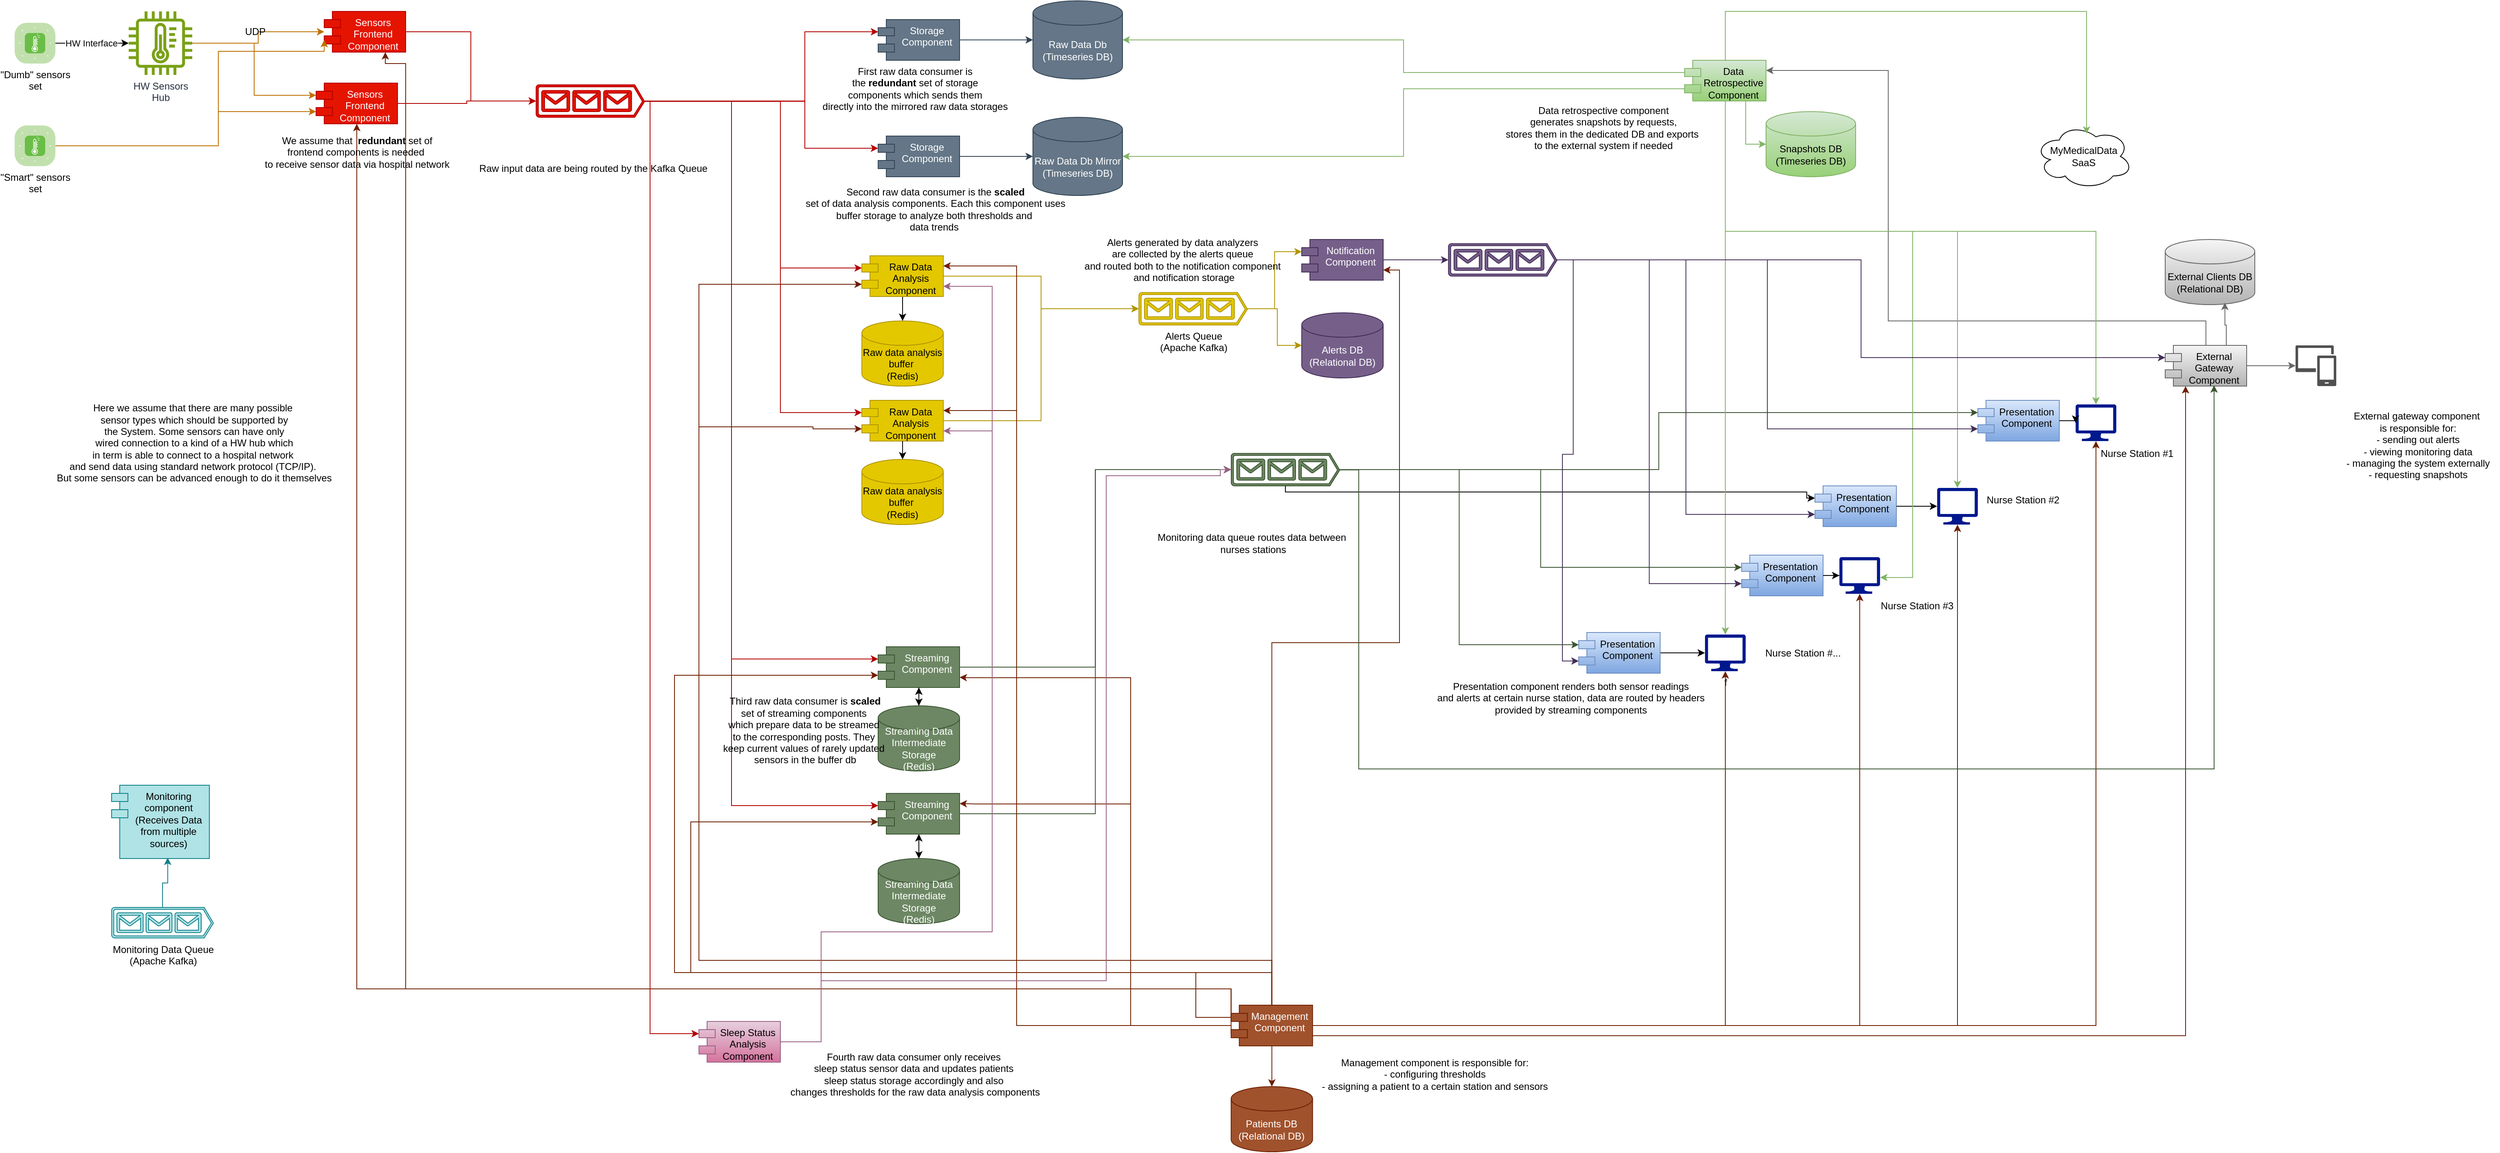 <mxfile version="23.1.5" type="device">
  <diagram name="Page-1" id="c7558073-3199-34d8-9f00-42111426c3f3">
    <mxGraphModel dx="1975" dy="1053" grid="1" gridSize="10" guides="1" tooltips="1" connect="1" arrows="1" fold="1" page="1" pageScale="10" pageWidth="826" pageHeight="1169" background="none" math="0" shadow="0">
      <root>
        <mxCell id="0" />
        <mxCell id="1" parent="0" />
        <mxCell id="7V35YEV18jOH1XWmMzxQ-115" style="edgeStyle=orthogonalEdgeStyle;rounded=0;orthogonalLoop=1;jettySize=auto;html=1;fillColor=#f0a30a;strokeColor=#BD7000;" parent="1" source="7V35YEV18jOH1XWmMzxQ-107" target="7V35YEV18jOH1XWmMzxQ-113" edge="1">
          <mxGeometry relative="1" as="geometry" />
        </mxCell>
        <mxCell id="7V35YEV18jOH1XWmMzxQ-107" value="HW Sensors &lt;br&gt;Hub" style="sketch=0;outlineConnect=0;fontColor=#232F3E;gradientColor=none;fillColor=#7AA116;strokeColor=none;dashed=0;verticalLabelPosition=bottom;verticalAlign=top;align=center;html=1;fontSize=12;fontStyle=0;aspect=fixed;pointerEvents=1;shape=mxgraph.aws4.iot_thing_temperature_sensor;" parent="1" vertex="1">
          <mxGeometry x="180" y="30" width="78" height="78" as="geometry" />
        </mxCell>
        <mxCell id="7V35YEV18jOH1XWmMzxQ-110" style="edgeStyle=orthogonalEdgeStyle;rounded=0;orthogonalLoop=1;jettySize=auto;html=1;" parent="1" source="7V35YEV18jOH1XWmMzxQ-108" target="7V35YEV18jOH1XWmMzxQ-107" edge="1">
          <mxGeometry relative="1" as="geometry" />
        </mxCell>
        <mxCell id="7V35YEV18jOH1XWmMzxQ-111" value="HW Interface" style="edgeLabel;html=1;align=center;verticalAlign=middle;resizable=0;points=[];" parent="7V35YEV18jOH1XWmMzxQ-110" vertex="1" connectable="0">
          <mxGeometry x="-0.033" relative="1" as="geometry">
            <mxPoint as="offset" />
          </mxGeometry>
        </mxCell>
        <mxCell id="7V35YEV18jOH1XWmMzxQ-108" value="&quot;Dumb&quot; sensors&lt;br&gt;set" style="verticalLabelPosition=bottom;sketch=0;html=1;fillColor=#6ABD46;strokeColor=#ffffff;verticalAlign=top;align=center;points=[[0.085,0.085,0],[0.915,0.085,0],[0.915,0.915,0],[0.085,0.915,0],[0.25,0,0],[0.5,0,0],[0.75,0,0],[1,0.25,0],[1,0.5,0],[1,0.75,0],[0.75,1,0],[0.5,1,0],[0.25,1,0],[0,0.75,0],[0,0.5,0],[0,0.25,0]];pointerEvents=1;shape=mxgraph.cisco_safe.compositeIcon;bgIcon=mxgraph.cisco_safe.architecture.generic_appliance;resIcon=mxgraph.cisco_safe.architecture.sensor;" parent="1" vertex="1">
          <mxGeometry x="40" y="44" width="50" height="50" as="geometry" />
        </mxCell>
        <mxCell id="7V35YEV18jOH1XWmMzxQ-109" value="&quot;Smart&quot; sensors &lt;br&gt;set" style="verticalLabelPosition=bottom;sketch=0;html=1;fillColor=#6ABD46;strokeColor=#ffffff;verticalAlign=top;align=center;points=[[0.085,0.085,0],[0.915,0.085,0],[0.915,0.915,0],[0.085,0.915,0],[0.25,0,0],[0.5,0,0],[0.75,0,0],[1,0.25,0],[1,0.5,0],[1,0.75,0],[0.75,1,0],[0.5,1,0],[0.25,1,0],[0,0.75,0],[0,0.5,0],[0,0.25,0]];pointerEvents=1;shape=mxgraph.cisco_safe.compositeIcon;bgIcon=mxgraph.cisco_safe.architecture.generic_appliance;resIcon=mxgraph.cisco_safe.architecture.sensor;" parent="1" vertex="1">
          <mxGeometry x="40" y="170" width="50" height="50" as="geometry" />
        </mxCell>
        <mxCell id="7V35YEV18jOH1XWmMzxQ-113" value="Sensors&lt;br&gt;Frontend&lt;br&gt;Component&lt;br&gt;" style="shape=module;align=left;spacingLeft=20;align=center;verticalAlign=top;whiteSpace=wrap;html=1;fillColor=#e51400;fontColor=#ffffff;strokeColor=#B20000;" parent="1" vertex="1">
          <mxGeometry x="420" y="30" width="100" height="50" as="geometry" />
        </mxCell>
        <mxCell id="7V35YEV18jOH1XWmMzxQ-116" value="Storage&lt;br&gt;Component" style="shape=module;align=left;spacingLeft=20;align=center;verticalAlign=top;whiteSpace=wrap;html=1;fillColor=#647687;fontColor=#ffffff;strokeColor=#314354;" parent="1" vertex="1">
          <mxGeometry x="1100" y="40" width="100" height="50" as="geometry" />
        </mxCell>
        <mxCell id="7V35YEV18jOH1XWmMzxQ-136" style="edgeStyle=orthogonalEdgeStyle;rounded=0;orthogonalLoop=1;jettySize=auto;html=1;entryX=0;entryY=0;entryDx=0;entryDy=15;entryPerimeter=0;fillColor=#e51400;strokeColor=#B20000;" parent="1" source="7V35YEV18jOH1XWmMzxQ-129" target="7V35YEV18jOH1XWmMzxQ-116" edge="1">
          <mxGeometry relative="1" as="geometry">
            <mxPoint x="890" y="60" as="targetPoint" />
            <Array as="points">
              <mxPoint x="1010" y="140" />
              <mxPoint x="1010" y="55" />
            </Array>
          </mxGeometry>
        </mxCell>
        <mxCell id="7V35YEV18jOH1XWmMzxQ-129" value="Raw Data Queue &lt;br&gt;(Apache Kafka)" style="sketch=0;aspect=fixed;pointerEvents=1;shadow=0;dashed=0;html=1;strokeColor=#B20000;labelPosition=center;verticalLabelPosition=bottom;verticalAlign=top;align=center;fillColor=#e51400;shape=mxgraph.azure.queue_generic;fontColor=#ffffff;" parent="1" vertex="1">
          <mxGeometry x="680" y="120" width="133.33" height="40" as="geometry" />
        </mxCell>
        <mxCell id="7V35YEV18jOH1XWmMzxQ-134" style="edgeStyle=orthogonalEdgeStyle;rounded=0;orthogonalLoop=1;jettySize=auto;html=1;fillColor=#647687;strokeColor=#314354;" parent="1" source="7V35YEV18jOH1XWmMzxQ-130" target="7V35YEV18jOH1XWmMzxQ-132" edge="1">
          <mxGeometry relative="1" as="geometry" />
        </mxCell>
        <mxCell id="7V35YEV18jOH1XWmMzxQ-130" value="Storage&lt;br&gt;Component" style="shape=module;align=left;spacingLeft=20;align=center;verticalAlign=top;whiteSpace=wrap;html=1;fillColor=#647687;fontColor=#ffffff;strokeColor=#314354;" parent="1" vertex="1">
          <mxGeometry x="1100" y="183" width="100" height="50" as="geometry" />
        </mxCell>
        <mxCell id="7V35YEV18jOH1XWmMzxQ-131" value="Raw Data Db&lt;br&gt;(Timeseries DB)" style="shape=cylinder3;whiteSpace=wrap;html=1;boundedLbl=1;backgroundOutline=1;size=15;fillColor=#647687;fontColor=#ffffff;strokeColor=#314354;" parent="1" vertex="1">
          <mxGeometry x="1290" y="17" width="110" height="96" as="geometry" />
        </mxCell>
        <mxCell id="7V35YEV18jOH1XWmMzxQ-132" value="Raw Data Db Mirror&lt;br&gt;(Timeseries DB)" style="shape=cylinder3;whiteSpace=wrap;html=1;boundedLbl=1;backgroundOutline=1;size=15;fillColor=#647687;fontColor=#ffffff;strokeColor=#314354;" parent="1" vertex="1">
          <mxGeometry x="1290" y="160" width="110" height="96" as="geometry" />
        </mxCell>
        <mxCell id="7V35YEV18jOH1XWmMzxQ-133" style="edgeStyle=orthogonalEdgeStyle;rounded=0;orthogonalLoop=1;jettySize=auto;html=1;entryX=0;entryY=0.5;entryDx=0;entryDy=0;entryPerimeter=0;fillColor=#647687;strokeColor=#314354;" parent="1" source="7V35YEV18jOH1XWmMzxQ-116" target="7V35YEV18jOH1XWmMzxQ-131" edge="1">
          <mxGeometry relative="1" as="geometry" />
        </mxCell>
        <mxCell id="7V35YEV18jOH1XWmMzxQ-137" style="edgeStyle=orthogonalEdgeStyle;rounded=0;orthogonalLoop=1;jettySize=auto;html=1;exitX=1;exitY=0.51;exitDx=0;exitDy=0;exitPerimeter=0;entryX=0;entryY=0;entryDx=0;entryDy=15;entryPerimeter=0;fillColor=#e51400;strokeColor=#B20000;" parent="1" source="7V35YEV18jOH1XWmMzxQ-129" target="7V35YEV18jOH1XWmMzxQ-130" edge="1">
          <mxGeometry relative="1" as="geometry">
            <Array as="points">
              <mxPoint x="1010" y="140" />
              <mxPoint x="1010" y="198" />
            </Array>
          </mxGeometry>
        </mxCell>
        <mxCell id="7V35YEV18jOH1XWmMzxQ-294" style="edgeStyle=orthogonalEdgeStyle;rounded=0;orthogonalLoop=1;jettySize=auto;html=1;" parent="1" source="7V35YEV18jOH1XWmMzxQ-138" target="7V35YEV18jOH1XWmMzxQ-288" edge="1">
          <mxGeometry relative="1" as="geometry" />
        </mxCell>
        <mxCell id="7V35YEV18jOH1XWmMzxQ-138" value="Raw Data&lt;br&gt;Analysis&lt;br&gt;Component" style="shape=module;align=left;spacingLeft=20;align=center;verticalAlign=top;whiteSpace=wrap;html=1;fillColor=#e3c800;fontColor=#000000;strokeColor=#B09500;" parent="1" vertex="1">
          <mxGeometry x="1080" y="330" width="100" height="50" as="geometry" />
        </mxCell>
        <mxCell id="7V35YEV18jOH1XWmMzxQ-139" style="edgeStyle=orthogonalEdgeStyle;rounded=0;orthogonalLoop=1;jettySize=auto;html=1;exitX=1;exitY=0.51;exitDx=0;exitDy=0;exitPerimeter=0;entryX=0;entryY=0;entryDx=0;entryDy=15;entryPerimeter=0;fillColor=#e51400;strokeColor=#B20000;" parent="1" source="7V35YEV18jOH1XWmMzxQ-129" target="7V35YEV18jOH1XWmMzxQ-138" edge="1">
          <mxGeometry relative="1" as="geometry">
            <Array as="points">
              <mxPoint x="980" y="140" />
              <mxPoint x="980" y="345" />
            </Array>
          </mxGeometry>
        </mxCell>
        <mxCell id="7V35YEV18jOH1XWmMzxQ-140" value="Raw Data Analysis Component" style="shape=module;align=left;spacingLeft=20;align=center;verticalAlign=top;whiteSpace=wrap;html=1;fillColor=#e3c800;fontColor=#000000;strokeColor=#B09500;" parent="1" vertex="1">
          <mxGeometry x="1080" y="507.5" width="100" height="50" as="geometry" />
        </mxCell>
        <mxCell id="7V35YEV18jOH1XWmMzxQ-141" style="edgeStyle=orthogonalEdgeStyle;rounded=0;orthogonalLoop=1;jettySize=auto;html=1;exitX=1;exitY=0.51;exitDx=0;exitDy=0;exitPerimeter=0;entryX=0;entryY=0;entryDx=0;entryDy=15;entryPerimeter=0;fillColor=#e51400;strokeColor=#B20000;" parent="1" source="7V35YEV18jOH1XWmMzxQ-129" target="7V35YEV18jOH1XWmMzxQ-140" edge="1">
          <mxGeometry relative="1" as="geometry">
            <Array as="points">
              <mxPoint x="980" y="140" />
              <mxPoint x="980" y="523" />
            </Array>
          </mxGeometry>
        </mxCell>
        <mxCell id="7V35YEV18jOH1XWmMzxQ-142" value="Streaming&lt;br&gt;Component" style="shape=module;align=left;spacingLeft=20;align=center;verticalAlign=top;whiteSpace=wrap;html=1;fillColor=#6d8764;fontColor=#ffffff;strokeColor=#3A5431;" parent="1" vertex="1">
          <mxGeometry x="1100" y="810" width="100" height="50" as="geometry" />
        </mxCell>
        <mxCell id="7V35YEV18jOH1XWmMzxQ-189" style="edgeStyle=orthogonalEdgeStyle;rounded=0;orthogonalLoop=1;jettySize=auto;html=1;fillColor=#e3c800;strokeColor=#B09500;" parent="1" source="7V35YEV18jOH1XWmMzxQ-144" target="7V35YEV18jOH1XWmMzxQ-187" edge="1">
          <mxGeometry relative="1" as="geometry">
            <Array as="points">
              <mxPoint x="1590" y="395" />
              <mxPoint x="1590" y="440" />
            </Array>
          </mxGeometry>
        </mxCell>
        <mxCell id="7V35YEV18jOH1XWmMzxQ-144" value="Alerts Queue &lt;br&gt;(Apache Kafka)" style="sketch=0;aspect=fixed;pointerEvents=1;shadow=0;dashed=0;html=1;strokeColor=#B09500;labelPosition=center;verticalLabelPosition=bottom;verticalAlign=top;align=center;fillColor=#e3c800;shape=mxgraph.azure.queue_generic;fontColor=#000000;" parent="1" vertex="1">
          <mxGeometry x="1420" y="375" width="133.33" height="40" as="geometry" />
        </mxCell>
        <mxCell id="7V35YEV18jOH1XWmMzxQ-145" value="Monitoring Data Queue&lt;br&gt;(Apache Kafka)" style="sketch=0;aspect=fixed;pointerEvents=1;shadow=0;dashed=0;html=1;strokeColor=#3A5431;labelPosition=center;verticalLabelPosition=bottom;verticalAlign=top;align=center;fillColor=#6d8764;shape=mxgraph.azure.queue_generic;fontColor=#ffffff;" parent="1" vertex="1">
          <mxGeometry x="1533.33" y="572.5" width="133.33" height="40" as="geometry" />
        </mxCell>
        <mxCell id="7V35YEV18jOH1XWmMzxQ-167" style="edgeStyle=orthogonalEdgeStyle;rounded=0;orthogonalLoop=1;jettySize=auto;html=1;" parent="1" source="7V35YEV18jOH1XWmMzxQ-146" target="7V35YEV18jOH1XWmMzxQ-165" edge="1">
          <mxGeometry relative="1" as="geometry">
            <Array as="points">
              <mxPoint x="1150" y="1030" />
              <mxPoint x="1150" y="1030" />
            </Array>
          </mxGeometry>
        </mxCell>
        <mxCell id="7V35YEV18jOH1XWmMzxQ-146" value="Streaming&lt;br&gt;Component" style="shape=module;align=left;spacingLeft=20;align=center;verticalAlign=top;whiteSpace=wrap;html=1;fillColor=#6d8764;fontColor=#ffffff;strokeColor=#3A5431;" parent="1" vertex="1">
          <mxGeometry x="1100" y="990" width="100" height="50" as="geometry" />
        </mxCell>
        <mxCell id="7V35YEV18jOH1XWmMzxQ-147" style="edgeStyle=orthogonalEdgeStyle;rounded=0;orthogonalLoop=1;jettySize=auto;html=1;exitX=1;exitY=0.51;exitDx=0;exitDy=0;exitPerimeter=0;entryX=0;entryY=0;entryDx=0;entryDy=15;entryPerimeter=0;fillColor=#e51400;strokeColor=#B20000;" parent="1" source="7V35YEV18jOH1XWmMzxQ-129" target="7V35YEV18jOH1XWmMzxQ-142" edge="1">
          <mxGeometry relative="1" as="geometry">
            <Array as="points">
              <mxPoint x="920" y="140" />
              <mxPoint x="920" y="825" />
            </Array>
          </mxGeometry>
        </mxCell>
        <mxCell id="7V35YEV18jOH1XWmMzxQ-148" style="edgeStyle=orthogonalEdgeStyle;rounded=0;orthogonalLoop=1;jettySize=auto;html=1;entryX=0;entryY=0;entryDx=0;entryDy=15;entryPerimeter=0;fillColor=#e51400;strokeColor=#B20000;" parent="1" source="7V35YEV18jOH1XWmMzxQ-129" target="7V35YEV18jOH1XWmMzxQ-146" edge="1">
          <mxGeometry relative="1" as="geometry">
            <Array as="points">
              <mxPoint x="920" y="140" />
              <mxPoint x="920" y="1005" />
            </Array>
          </mxGeometry>
        </mxCell>
        <mxCell id="7V35YEV18jOH1XWmMzxQ-151" value="" style="sketch=0;aspect=fixed;pointerEvents=1;shadow=0;dashed=0;html=1;strokeColor=none;labelPosition=center;verticalLabelPosition=bottom;verticalAlign=top;align=center;fillColor=#00188D;shape=mxgraph.azure.computer" parent="1" vertex="1">
          <mxGeometry x="2570" y="512.5" width="50" height="45" as="geometry" />
        </mxCell>
        <mxCell id="7V35YEV18jOH1XWmMzxQ-152" value="" style="sketch=0;aspect=fixed;pointerEvents=1;shadow=0;dashed=0;html=1;strokeColor=none;labelPosition=center;verticalLabelPosition=bottom;verticalAlign=top;align=center;fillColor=#00188D;shape=mxgraph.azure.computer" parent="1" vertex="1">
          <mxGeometry x="2400" y="615" width="50" height="45" as="geometry" />
        </mxCell>
        <mxCell id="7V35YEV18jOH1XWmMzxQ-153" value="" style="sketch=0;aspect=fixed;pointerEvents=1;shadow=0;dashed=0;html=1;strokeColor=none;labelPosition=center;verticalLabelPosition=bottom;verticalAlign=top;align=center;fillColor=#00188D;shape=mxgraph.azure.computer" parent="1" vertex="1">
          <mxGeometry x="2280" y="700" width="50" height="45" as="geometry" />
        </mxCell>
        <mxCell id="7V35YEV18jOH1XWmMzxQ-154" value="f" style="sketch=0;aspect=fixed;pointerEvents=1;shadow=0;dashed=0;html=1;strokeColor=none;labelPosition=center;verticalLabelPosition=bottom;verticalAlign=top;align=center;fillColor=#00188D;shape=mxgraph.azure.computer" parent="1" vertex="1">
          <mxGeometry x="2115" y="795" width="50" height="45" as="geometry" />
        </mxCell>
        <mxCell id="7V35YEV18jOH1XWmMzxQ-155" value="Presentation&lt;br&gt;Component" style="shape=module;align=left;spacingLeft=20;align=center;verticalAlign=top;whiteSpace=wrap;html=1;fillColor=#dae8fc;gradientColor=#7ea6e0;strokeColor=#6c8ebf;" parent="1" vertex="1">
          <mxGeometry x="2450" y="507.5" width="100" height="50" as="geometry" />
        </mxCell>
        <mxCell id="7V35YEV18jOH1XWmMzxQ-156" value="Presentation&lt;br&gt;Component" style="shape=module;align=left;spacingLeft=20;align=center;verticalAlign=top;whiteSpace=wrap;html=1;fillColor=#dae8fc;gradientColor=#7ea6e0;strokeColor=#6c8ebf;" parent="1" vertex="1">
          <mxGeometry x="2250" y="612.5" width="100" height="50" as="geometry" />
        </mxCell>
        <mxCell id="7V35YEV18jOH1XWmMzxQ-157" value="Presentation&lt;br&gt;Component" style="shape=module;align=left;spacingLeft=20;align=center;verticalAlign=top;whiteSpace=wrap;html=1;fillColor=#dae8fc;gradientColor=#7ea6e0;strokeColor=#6c8ebf;" parent="1" vertex="1">
          <mxGeometry x="2160" y="697.5" width="100" height="50" as="geometry" />
        </mxCell>
        <mxCell id="7V35YEV18jOH1XWmMzxQ-178" style="edgeStyle=orthogonalEdgeStyle;rounded=0;orthogonalLoop=1;jettySize=auto;html=1;" parent="1" source="7V35YEV18jOH1XWmMzxQ-158" target="7V35YEV18jOH1XWmMzxQ-154" edge="1">
          <mxGeometry relative="1" as="geometry" />
        </mxCell>
        <mxCell id="7V35YEV18jOH1XWmMzxQ-158" value="Presentation&lt;br&gt;Component" style="shape=module;align=left;spacingLeft=20;align=center;verticalAlign=top;whiteSpace=wrap;html=1;fillColor=#dae8fc;gradientColor=#7ea6e0;strokeColor=#6c8ebf;" parent="1" vertex="1">
          <mxGeometry x="1960" y="792.5" width="100" height="50" as="geometry" />
        </mxCell>
        <mxCell id="7V35YEV18jOH1XWmMzxQ-161" style="edgeStyle=orthogonalEdgeStyle;rounded=0;orthogonalLoop=1;jettySize=auto;html=1;exitX=1;exitY=0.5;exitDx=0;exitDy=0;entryX=0;entryY=0.5;entryDx=0;entryDy=0;entryPerimeter=0;fillColor=#e3c800;strokeColor=#B09500;" parent="1" source="7V35YEV18jOH1XWmMzxQ-138" target="7V35YEV18jOH1XWmMzxQ-144" edge="1">
          <mxGeometry relative="1" as="geometry" />
        </mxCell>
        <mxCell id="7V35YEV18jOH1XWmMzxQ-162" style="edgeStyle=orthogonalEdgeStyle;rounded=0;orthogonalLoop=1;jettySize=auto;html=1;entryX=0;entryY=0.5;entryDx=0;entryDy=0;entryPerimeter=0;fillColor=#e3c800;strokeColor=#B09500;" parent="1" source="7V35YEV18jOH1XWmMzxQ-140" target="7V35YEV18jOH1XWmMzxQ-144" edge="1">
          <mxGeometry relative="1" as="geometry" />
        </mxCell>
        <mxCell id="7V35YEV18jOH1XWmMzxQ-181" style="edgeStyle=orthogonalEdgeStyle;rounded=0;orthogonalLoop=1;jettySize=auto;html=1;" parent="1" source="7V35YEV18jOH1XWmMzxQ-164" target="7V35YEV18jOH1XWmMzxQ-142" edge="1">
          <mxGeometry relative="1" as="geometry" />
        </mxCell>
        <mxCell id="7V35YEV18jOH1XWmMzxQ-164" value="Streaming Data&lt;br&gt;Intermediate Storage&lt;br&gt;(Redis)" style="shape=cylinder3;whiteSpace=wrap;html=1;boundedLbl=1;backgroundOutline=1;size=15;fillColor=#6d8764;fontColor=#ffffff;strokeColor=#3A5431;" parent="1" vertex="1">
          <mxGeometry x="1100" y="882.5" width="100" height="80" as="geometry" />
        </mxCell>
        <mxCell id="7V35YEV18jOH1XWmMzxQ-182" style="edgeStyle=orthogonalEdgeStyle;rounded=0;orthogonalLoop=1;jettySize=auto;html=1;exitX=0.5;exitY=0;exitDx=0;exitDy=0;exitPerimeter=0;entryX=0.5;entryY=1;entryDx=0;entryDy=0;" parent="1" source="7V35YEV18jOH1XWmMzxQ-165" target="7V35YEV18jOH1XWmMzxQ-146" edge="1">
          <mxGeometry relative="1" as="geometry" />
        </mxCell>
        <mxCell id="7V35YEV18jOH1XWmMzxQ-165" value="Streaming Data&lt;br&gt;Intermediate Storage&lt;br&gt;(Redis)" style="shape=cylinder3;whiteSpace=wrap;html=1;boundedLbl=1;backgroundOutline=1;size=15;fillColor=#6d8764;fontColor=#ffffff;strokeColor=#3A5431;" parent="1" vertex="1">
          <mxGeometry x="1100" y="1070" width="100" height="80" as="geometry" />
        </mxCell>
        <mxCell id="7V35YEV18jOH1XWmMzxQ-166" style="edgeStyle=orthogonalEdgeStyle;rounded=0;orthogonalLoop=1;jettySize=auto;html=1;entryX=0.5;entryY=0;entryDx=0;entryDy=0;entryPerimeter=0;" parent="1" source="7V35YEV18jOH1XWmMzxQ-142" target="7V35YEV18jOH1XWmMzxQ-164" edge="1">
          <mxGeometry relative="1" as="geometry" />
        </mxCell>
        <mxCell id="7V35YEV18jOH1XWmMzxQ-168" style="edgeStyle=orthogonalEdgeStyle;rounded=0;orthogonalLoop=1;jettySize=auto;html=1;entryX=0;entryY=0.5;entryDx=0;entryDy=0;entryPerimeter=0;fillColor=#6d8764;strokeColor=#3A5431;" parent="1" source="7V35YEV18jOH1XWmMzxQ-142" target="7V35YEV18jOH1XWmMzxQ-145" edge="1">
          <mxGeometry relative="1" as="geometry" />
        </mxCell>
        <mxCell id="7V35YEV18jOH1XWmMzxQ-169" style="edgeStyle=orthogonalEdgeStyle;rounded=0;orthogonalLoop=1;jettySize=auto;html=1;entryX=0;entryY=0.5;entryDx=0;entryDy=0;entryPerimeter=0;fillColor=#6d8764;strokeColor=#3A5431;" parent="1" source="7V35YEV18jOH1XWmMzxQ-146" target="7V35YEV18jOH1XWmMzxQ-145" edge="1">
          <mxGeometry relative="1" as="geometry" />
        </mxCell>
        <mxCell id="7V35YEV18jOH1XWmMzxQ-170" style="edgeStyle=orthogonalEdgeStyle;rounded=0;orthogonalLoop=1;jettySize=auto;html=1;entryX=0;entryY=0;entryDx=0;entryDy=15;entryPerimeter=0;fillColor=#6d8764;strokeColor=#3A5431;" parent="1" source="7V35YEV18jOH1XWmMzxQ-145" target="7V35YEV18jOH1XWmMzxQ-155" edge="1">
          <mxGeometry relative="1" as="geometry" />
        </mxCell>
        <mxCell id="7V35YEV18jOH1XWmMzxQ-171" style="edgeStyle=orthogonalEdgeStyle;rounded=0;orthogonalLoop=1;jettySize=auto;html=1;entryX=0;entryY=0;entryDx=0;entryDy=15;entryPerimeter=0;" parent="1" source="7V35YEV18jOH1XWmMzxQ-145" target="7V35YEV18jOH1XWmMzxQ-156" edge="1">
          <mxGeometry relative="1" as="geometry">
            <Array as="points">
              <mxPoint x="2240" y="620" />
            </Array>
          </mxGeometry>
        </mxCell>
        <mxCell id="7V35YEV18jOH1XWmMzxQ-172" style="edgeStyle=orthogonalEdgeStyle;rounded=0;orthogonalLoop=1;jettySize=auto;html=1;entryX=0;entryY=0;entryDx=0;entryDy=15;entryPerimeter=0;fillColor=#6d8764;strokeColor=#3A5431;" parent="1" source="7V35YEV18jOH1XWmMzxQ-145" target="7V35YEV18jOH1XWmMzxQ-157" edge="1">
          <mxGeometry relative="1" as="geometry" />
        </mxCell>
        <mxCell id="7V35YEV18jOH1XWmMzxQ-173" style="edgeStyle=orthogonalEdgeStyle;rounded=0;orthogonalLoop=1;jettySize=auto;html=1;entryX=0;entryY=0;entryDx=0;entryDy=15;entryPerimeter=0;fillColor=#6d8764;strokeColor=#3A5431;" parent="1" source="7V35YEV18jOH1XWmMzxQ-145" target="7V35YEV18jOH1XWmMzxQ-158" edge="1">
          <mxGeometry relative="1" as="geometry" />
        </mxCell>
        <mxCell id="7V35YEV18jOH1XWmMzxQ-174" style="edgeStyle=orthogonalEdgeStyle;rounded=0;orthogonalLoop=1;jettySize=auto;html=1;entryX=0;entryY=0.5;entryDx=0;entryDy=0;entryPerimeter=0;" parent="1" source="7V35YEV18jOH1XWmMzxQ-155" target="7V35YEV18jOH1XWmMzxQ-151" edge="1">
          <mxGeometry relative="1" as="geometry" />
        </mxCell>
        <mxCell id="7V35YEV18jOH1XWmMzxQ-176" style="edgeStyle=orthogonalEdgeStyle;rounded=0;orthogonalLoop=1;jettySize=auto;html=1;entryX=0;entryY=0.5;entryDx=0;entryDy=0;entryPerimeter=0;" parent="1" source="7V35YEV18jOH1XWmMzxQ-156" target="7V35YEV18jOH1XWmMzxQ-152" edge="1">
          <mxGeometry relative="1" as="geometry" />
        </mxCell>
        <mxCell id="7V35YEV18jOH1XWmMzxQ-177" style="edgeStyle=orthogonalEdgeStyle;rounded=0;orthogonalLoop=1;jettySize=auto;html=1;entryX=0;entryY=0.5;entryDx=0;entryDy=0;entryPerimeter=0;" parent="1" source="7V35YEV18jOH1XWmMzxQ-157" target="7V35YEV18jOH1XWmMzxQ-153" edge="1">
          <mxGeometry relative="1" as="geometry" />
        </mxCell>
        <mxCell id="7V35YEV18jOH1XWmMzxQ-179" style="edgeStyle=orthogonalEdgeStyle;rounded=0;orthogonalLoop=1;jettySize=auto;html=1;entryX=0;entryY=0.5;entryDx=0;entryDy=0;entryPerimeter=0;fillColor=#e51400;strokeColor=#B20000;" parent="1" source="7V35YEV18jOH1XWmMzxQ-113" target="7V35YEV18jOH1XWmMzxQ-129" edge="1">
          <mxGeometry relative="1" as="geometry" />
        </mxCell>
        <mxCell id="7V35YEV18jOH1XWmMzxQ-183" value="Patients DB&lt;br&gt;(Relational DB)" style="shape=cylinder3;whiteSpace=wrap;html=1;boundedLbl=1;backgroundOutline=1;size=15;fillColor=#a0522d;fontColor=#ffffff;strokeColor=#6D1F00;" parent="1" vertex="1">
          <mxGeometry x="1533.33" y="1350" width="100" height="80" as="geometry" />
        </mxCell>
        <mxCell id="7V35YEV18jOH1XWmMzxQ-184" value="MyMedicalData&lt;br&gt;SaaS" style="ellipse;shape=cloud;whiteSpace=wrap;html=1;" parent="1" vertex="1">
          <mxGeometry x="2520" y="168" width="120" height="80" as="geometry" />
        </mxCell>
        <mxCell id="7V35YEV18jOH1XWmMzxQ-262" style="edgeStyle=orthogonalEdgeStyle;rounded=0;orthogonalLoop=1;jettySize=auto;html=1;entryX=1;entryY=0.25;entryDx=0;entryDy=0;exitX=0.5;exitY=0;exitDx=0;exitDy=0;fillColor=#f5f5f5;gradientColor=#b3b3b3;strokeColor=#666666;" parent="1" source="7V35YEV18jOH1XWmMzxQ-263" target="7V35YEV18jOH1XWmMzxQ-240" edge="1">
          <mxGeometry relative="1" as="geometry">
            <mxPoint x="2695.059" y="445" as="sourcePoint" />
            <Array as="points">
              <mxPoint x="2730" y="410" />
              <mxPoint x="2340" y="410" />
              <mxPoint x="2340" y="103" />
            </Array>
          </mxGeometry>
        </mxCell>
        <mxCell id="7V35YEV18jOH1XWmMzxQ-186" value="Notification Component" style="shape=module;align=left;spacingLeft=20;align=center;verticalAlign=top;whiteSpace=wrap;html=1;fillColor=#76608a;strokeColor=#432D57;fontColor=#ffffff;" parent="1" vertex="1">
          <mxGeometry x="1620" y="310" width="100" height="50" as="geometry" />
        </mxCell>
        <mxCell id="7V35YEV18jOH1XWmMzxQ-187" value="Alerts DB&lt;br&gt;(Relational DB)" style="shape=cylinder3;whiteSpace=wrap;html=1;boundedLbl=1;backgroundOutline=1;size=15;fillColor=#76608a;strokeColor=#432D57;fontColor=#ffffff;" parent="1" vertex="1">
          <mxGeometry x="1620" y="400" width="100" height="80" as="geometry" />
        </mxCell>
        <mxCell id="7V35YEV18jOH1XWmMzxQ-188" style="edgeStyle=orthogonalEdgeStyle;rounded=0;orthogonalLoop=1;jettySize=auto;html=1;entryX=0;entryY=0;entryDx=0;entryDy=15;entryPerimeter=0;fillColor=#e3c800;strokeColor=#B09500;" parent="1" source="7V35YEV18jOH1XWmMzxQ-144" target="7V35YEV18jOH1XWmMzxQ-186" edge="1">
          <mxGeometry relative="1" as="geometry" />
        </mxCell>
        <mxCell id="7V35YEV18jOH1XWmMzxQ-234" style="edgeStyle=orthogonalEdgeStyle;rounded=0;orthogonalLoop=1;jettySize=auto;html=1;entryX=1;entryY=0.25;entryDx=0;entryDy=0;fillColor=#a0522d;strokeColor=#6D1F00;" parent="1" source="7V35YEV18jOH1XWmMzxQ-197" target="7V35YEV18jOH1XWmMzxQ-140" edge="1">
          <mxGeometry relative="1" as="geometry">
            <Array as="points">
              <mxPoint x="1270" y="1275" />
              <mxPoint x="1270" y="520" />
            </Array>
          </mxGeometry>
        </mxCell>
        <mxCell id="7V35YEV18jOH1XWmMzxQ-235" style="edgeStyle=orthogonalEdgeStyle;rounded=0;orthogonalLoop=1;jettySize=auto;html=1;entryX=1;entryY=0.25;entryDx=0;entryDy=0;fillColor=#a0522d;strokeColor=#6D1F00;" parent="1" source="7V35YEV18jOH1XWmMzxQ-197" target="7V35YEV18jOH1XWmMzxQ-138" edge="1">
          <mxGeometry relative="1" as="geometry">
            <Array as="points">
              <mxPoint x="1270" y="1275" />
              <mxPoint x="1270" y="343" />
            </Array>
          </mxGeometry>
        </mxCell>
        <mxCell id="7V35YEV18jOH1XWmMzxQ-282" style="edgeStyle=orthogonalEdgeStyle;rounded=0;orthogonalLoop=1;jettySize=auto;html=1;entryX=1;entryY=0.75;entryDx=0;entryDy=0;fillColor=#a0522d;strokeColor=#6D1F00;" parent="1" source="7V35YEV18jOH1XWmMzxQ-197" target="7V35YEV18jOH1XWmMzxQ-142" edge="1">
          <mxGeometry relative="1" as="geometry">
            <Array as="points">
              <mxPoint x="1410" y="1275" />
              <mxPoint x="1410" y="848" />
              <mxPoint x="1210" y="848" />
            </Array>
          </mxGeometry>
        </mxCell>
        <mxCell id="7V35YEV18jOH1XWmMzxQ-283" style="edgeStyle=orthogonalEdgeStyle;rounded=0;orthogonalLoop=1;jettySize=auto;html=1;entryX=1;entryY=0.25;entryDx=0;entryDy=0;fillColor=#a0522d;strokeColor=#6D1F00;" parent="1" source="7V35YEV18jOH1XWmMzxQ-197" target="7V35YEV18jOH1XWmMzxQ-146" edge="1">
          <mxGeometry relative="1" as="geometry">
            <Array as="points">
              <mxPoint x="1410" y="1275" />
              <mxPoint x="1410" y="1003" />
              <mxPoint x="1220" y="1003" />
            </Array>
          </mxGeometry>
        </mxCell>
        <mxCell id="I3CZiYIqBZRK2_8COahd-21" style="edgeStyle=orthogonalEdgeStyle;rounded=0;orthogonalLoop=1;jettySize=auto;html=1;exitX=1;exitY=0.75;exitDx=0;exitDy=0;entryX=0.25;entryY=1;entryDx=0;entryDy=0;fillColor=#a0522d;strokeColor=#6D1F00;" edge="1" parent="1" source="7V35YEV18jOH1XWmMzxQ-197" target="7V35YEV18jOH1XWmMzxQ-263">
          <mxGeometry relative="1" as="geometry">
            <mxPoint x="2810" y="660" as="targetPoint" />
          </mxGeometry>
        </mxCell>
        <mxCell id="I3CZiYIqBZRK2_8COahd-27" style="edgeStyle=orthogonalEdgeStyle;rounded=0;orthogonalLoop=1;jettySize=auto;html=1;exitX=0;exitY=0;exitDx=0;exitDy=35;exitPerimeter=0;entryX=0.5;entryY=1;entryDx=0;entryDy=0;fillColor=#a0522d;strokeColor=#6D1F00;" edge="1" parent="1" source="7V35YEV18jOH1XWmMzxQ-197" target="7V35YEV18jOH1XWmMzxQ-276">
          <mxGeometry relative="1" as="geometry">
            <mxPoint x="800" y="1220" as="targetPoint" />
            <Array as="points">
              <mxPoint x="1533" y="1230" />
              <mxPoint x="460" y="1230" />
            </Array>
          </mxGeometry>
        </mxCell>
        <mxCell id="I3CZiYIqBZRK2_8COahd-28" style="edgeStyle=orthogonalEdgeStyle;rounded=0;orthogonalLoop=1;jettySize=auto;html=1;exitX=0;exitY=0;exitDx=0;exitDy=15;exitPerimeter=0;entryX=0.75;entryY=1;entryDx=0;entryDy=0;fillColor=#a0522d;strokeColor=#6D1F00;" edge="1" parent="1" source="7V35YEV18jOH1XWmMzxQ-197" target="7V35YEV18jOH1XWmMzxQ-113">
          <mxGeometry relative="1" as="geometry">
            <Array as="points">
              <mxPoint x="1533" y="1230" />
              <mxPoint x="520" y="1230" />
              <mxPoint x="520" y="94" />
              <mxPoint x="495" y="94" />
            </Array>
          </mxGeometry>
        </mxCell>
        <mxCell id="7V35YEV18jOH1XWmMzxQ-197" value="Management&lt;br&gt;Component" style="shape=module;align=left;spacingLeft=20;align=center;verticalAlign=top;whiteSpace=wrap;html=1;fillColor=#a0522d;fontColor=#ffffff;strokeColor=#6D1F00;" parent="1" vertex="1">
          <mxGeometry x="1533.33" y="1250" width="100" height="50" as="geometry" />
        </mxCell>
        <mxCell id="7V35YEV18jOH1XWmMzxQ-208" style="edgeStyle=orthogonalEdgeStyle;rounded=0;orthogonalLoop=1;jettySize=auto;html=1;entryX=1;entryY=0.75;entryDx=0;entryDy=0;fillColor=#a0522d;strokeColor=#6D1F00;" parent="1" source="7V35YEV18jOH1XWmMzxQ-197" target="7V35YEV18jOH1XWmMzxQ-186" edge="1">
          <mxGeometry relative="1" as="geometry" />
        </mxCell>
        <mxCell id="7V35YEV18jOH1XWmMzxQ-220" style="edgeStyle=orthogonalEdgeStyle;rounded=0;orthogonalLoop=1;jettySize=auto;html=1;entryX=0;entryY=0;entryDx=0;entryDy=35;entryPerimeter=0;fillColor=#a0522d;strokeColor=#6D1F00;" parent="1" source="7V35YEV18jOH1XWmMzxQ-197" target="7V35YEV18jOH1XWmMzxQ-138" edge="1">
          <mxGeometry relative="1" as="geometry">
            <Array as="points">
              <mxPoint x="880" y="1195" />
              <mxPoint x="880" y="365" />
            </Array>
          </mxGeometry>
        </mxCell>
        <mxCell id="7V35YEV18jOH1XWmMzxQ-221" style="edgeStyle=orthogonalEdgeStyle;rounded=0;orthogonalLoop=1;jettySize=auto;html=1;entryX=0;entryY=0;entryDx=0;entryDy=35;entryPerimeter=0;fillColor=#a0522d;strokeColor=#6D1F00;" parent="1" source="7V35YEV18jOH1XWmMzxQ-197" target="7V35YEV18jOH1XWmMzxQ-140" edge="1">
          <mxGeometry relative="1" as="geometry">
            <Array as="points">
              <mxPoint x="1583" y="1195" />
              <mxPoint x="880" y="1195" />
              <mxPoint x="880" y="540" />
              <mxPoint x="1020" y="540" />
              <mxPoint x="1020" y="543" />
            </Array>
          </mxGeometry>
        </mxCell>
        <mxCell id="7V35YEV18jOH1XWmMzxQ-222" style="edgeStyle=orthogonalEdgeStyle;rounded=0;orthogonalLoop=1;jettySize=auto;html=1;entryX=0;entryY=0;entryDx=0;entryDy=35;entryPerimeter=0;fillColor=#a0522d;strokeColor=#6D1F00;" parent="1" source="7V35YEV18jOH1XWmMzxQ-197" target="7V35YEV18jOH1XWmMzxQ-142" edge="1">
          <mxGeometry relative="1" as="geometry">
            <Array as="points">
              <mxPoint x="1583" y="1210" />
              <mxPoint x="850" y="1210" />
              <mxPoint x="850" y="845" />
            </Array>
          </mxGeometry>
        </mxCell>
        <mxCell id="7V35YEV18jOH1XWmMzxQ-237" style="edgeStyle=orthogonalEdgeStyle;rounded=0;orthogonalLoop=1;jettySize=auto;html=1;entryX=1;entryY=0.75;entryDx=0;entryDy=0;exitX=1;exitY=0.5;exitDx=0;exitDy=0;fillColor=#e6d0de;gradientColor=#d5739d;strokeColor=#996185;" parent="1" source="7V35YEV18jOH1XWmMzxQ-229" target="7V35YEV18jOH1XWmMzxQ-138" edge="1">
          <mxGeometry relative="1" as="geometry">
            <Array as="points">
              <mxPoint x="1030" y="1295" />
              <mxPoint x="1030" y="1160" />
              <mxPoint x="1240" y="1160" />
              <mxPoint x="1240" y="368" />
            </Array>
          </mxGeometry>
        </mxCell>
        <mxCell id="7V35YEV18jOH1XWmMzxQ-238" style="edgeStyle=orthogonalEdgeStyle;rounded=0;orthogonalLoop=1;jettySize=auto;html=1;entryX=1;entryY=0.75;entryDx=0;entryDy=0;fillColor=#e6d0de;gradientColor=#d5739d;strokeColor=#996185;" parent="1" source="7V35YEV18jOH1XWmMzxQ-229" target="7V35YEV18jOH1XWmMzxQ-140" edge="1">
          <mxGeometry relative="1" as="geometry">
            <Array as="points">
              <mxPoint x="1030" y="1295" />
              <mxPoint x="1030" y="1160" />
              <mxPoint x="1240" y="1160" />
              <mxPoint x="1240" y="545" />
            </Array>
          </mxGeometry>
        </mxCell>
        <mxCell id="7V35YEV18jOH1XWmMzxQ-229" value="Sleep Status&lt;br&gt;Analysis&lt;br&gt;Component" style="shape=module;align=left;spacingLeft=20;align=center;verticalAlign=top;whiteSpace=wrap;html=1;fillColor=#e6d0de;gradientColor=#d5739d;strokeColor=#996185;" parent="1" vertex="1">
          <mxGeometry x="880" y="1270" width="100" height="50" as="geometry" />
        </mxCell>
        <mxCell id="7V35YEV18jOH1XWmMzxQ-239" style="edgeStyle=orthogonalEdgeStyle;rounded=0;orthogonalLoop=1;jettySize=auto;html=1;entryX=0;entryY=0.5;entryDx=0;entryDy=0;entryPerimeter=0;fillColor=#e6d0de;gradientColor=#d5739d;strokeColor=#996185;" parent="1" source="7V35YEV18jOH1XWmMzxQ-229" target="7V35YEV18jOH1XWmMzxQ-145" edge="1">
          <mxGeometry relative="1" as="geometry">
            <Array as="points">
              <mxPoint x="1030" y="1295" />
              <mxPoint x="1030" y="1220" />
              <mxPoint x="1380" y="1220" />
              <mxPoint x="1380" y="600" />
              <mxPoint x="1520" y="600" />
            </Array>
          </mxGeometry>
        </mxCell>
        <mxCell id="7V35YEV18jOH1XWmMzxQ-270" style="edgeStyle=orthogonalEdgeStyle;rounded=0;orthogonalLoop=1;jettySize=auto;html=1;fillColor=#d5e8d4;gradientColor=#97d077;strokeColor=#82b366;" parent="1" source="7V35YEV18jOH1XWmMzxQ-240" target="7V35YEV18jOH1XWmMzxQ-153" edge="1">
          <mxGeometry relative="1" as="geometry">
            <Array as="points">
              <mxPoint x="2140" y="300" />
              <mxPoint x="2370" y="300" />
              <mxPoint x="2370" y="725" />
            </Array>
          </mxGeometry>
        </mxCell>
        <mxCell id="7V35YEV18jOH1XWmMzxQ-240" value="Data Retrospective&lt;br&gt;Component" style="shape=module;align=left;spacingLeft=20;align=center;verticalAlign=top;whiteSpace=wrap;html=1;fillColor=#d5e8d4;gradientColor=#97d077;strokeColor=#82b366;" parent="1" vertex="1">
          <mxGeometry x="2090" y="90" width="100" height="50" as="geometry" />
        </mxCell>
        <mxCell id="7V35YEV18jOH1XWmMzxQ-256" value="Snapshots DB&lt;br&gt;(Timeseries DB)" style="shape=cylinder3;whiteSpace=wrap;html=1;boundedLbl=1;backgroundOutline=1;size=15;fillColor=#d5e8d4;gradientColor=#97d077;strokeColor=#82b366;" parent="1" vertex="1">
          <mxGeometry x="2190" y="153" width="110" height="80" as="geometry" />
        </mxCell>
        <mxCell id="7V35YEV18jOH1XWmMzxQ-260" style="edgeStyle=orthogonalEdgeStyle;rounded=0;orthogonalLoop=1;jettySize=auto;html=1;entryX=0.529;entryY=0.152;entryDx=0;entryDy=0;entryPerimeter=0;fillColor=#d5e8d4;gradientColor=#97d077;strokeColor=#82b366;" parent="1" source="7V35YEV18jOH1XWmMzxQ-240" target="7V35YEV18jOH1XWmMzxQ-184" edge="1">
          <mxGeometry relative="1" as="geometry">
            <Array as="points">
              <mxPoint x="2140" y="30" />
              <mxPoint x="2584" y="30" />
            </Array>
          </mxGeometry>
        </mxCell>
        <mxCell id="7V35YEV18jOH1XWmMzxQ-266" style="edgeStyle=orthogonalEdgeStyle;rounded=0;orthogonalLoop=1;jettySize=auto;html=1;fillColor=#f5f5f5;gradientColor=#b3b3b3;strokeColor=#666666;" parent="1" source="7V35YEV18jOH1XWmMzxQ-263" target="7V35YEV18jOH1XWmMzxQ-264" edge="1">
          <mxGeometry relative="1" as="geometry" />
        </mxCell>
        <mxCell id="7V35YEV18jOH1XWmMzxQ-263" value="External Gateway&lt;br&gt;Component" style="shape=module;align=left;spacingLeft=20;align=center;verticalAlign=top;whiteSpace=wrap;html=1;fillColor=#f5f5f5;gradientColor=#b3b3b3;strokeColor=#666666;" parent="1" vertex="1">
          <mxGeometry x="2680" y="440" width="100" height="50" as="geometry" />
        </mxCell>
        <mxCell id="7V35YEV18jOH1XWmMzxQ-264" value="" style="sketch=0;pointerEvents=1;shadow=0;dashed=0;html=1;strokeColor=none;labelPosition=center;verticalLabelPosition=bottom;verticalAlign=top;align=center;fillColor=#505050;shape=mxgraph.mscae.intune.device_group" parent="1" vertex="1">
          <mxGeometry x="2840" y="440" width="50" height="50" as="geometry" />
        </mxCell>
        <mxCell id="7V35YEV18jOH1XWmMzxQ-268" style="edgeStyle=orthogonalEdgeStyle;rounded=0;orthogonalLoop=1;jettySize=auto;html=1;entryX=0.5;entryY=0;entryDx=0;entryDy=0;entryPerimeter=0;fillColor=#d5e8d4;gradientColor=#97d077;strokeColor=#82b366;" parent="1" source="7V35YEV18jOH1XWmMzxQ-240" target="7V35YEV18jOH1XWmMzxQ-151" edge="1">
          <mxGeometry relative="1" as="geometry">
            <Array as="points">
              <mxPoint x="2140" y="300" />
              <mxPoint x="2595" y="300" />
            </Array>
          </mxGeometry>
        </mxCell>
        <mxCell id="7V35YEV18jOH1XWmMzxQ-269" style="edgeStyle=orthogonalEdgeStyle;rounded=0;orthogonalLoop=1;jettySize=auto;html=1;entryX=0.5;entryY=0;entryDx=0;entryDy=0;entryPerimeter=0;fillColor=#d5e8d4;gradientColor=#97d077;strokeColor=#82b366;" parent="1" source="7V35YEV18jOH1XWmMzxQ-240" target="7V35YEV18jOH1XWmMzxQ-152" edge="1">
          <mxGeometry relative="1" as="geometry">
            <Array as="points">
              <mxPoint x="2140" y="300" />
              <mxPoint x="2425" y="300" />
            </Array>
          </mxGeometry>
        </mxCell>
        <mxCell id="7V35YEV18jOH1XWmMzxQ-271" style="edgeStyle=orthogonalEdgeStyle;rounded=0;orthogonalLoop=1;jettySize=auto;html=1;entryX=0.5;entryY=0;entryDx=0;entryDy=0;entryPerimeter=0;fillColor=#d5e8d4;gradientColor=#97d077;strokeColor=#82b366;" parent="1" source="7V35YEV18jOH1XWmMzxQ-240" target="7V35YEV18jOH1XWmMzxQ-154" edge="1">
          <mxGeometry relative="1" as="geometry">
            <Array as="points">
              <mxPoint x="2140" y="795" />
            </Array>
          </mxGeometry>
        </mxCell>
        <mxCell id="7V35YEV18jOH1XWmMzxQ-272" style="edgeStyle=orthogonalEdgeStyle;rounded=0;orthogonalLoop=1;jettySize=auto;html=1;entryX=0.5;entryY=1;entryDx=0;entryDy=0;entryPerimeter=0;fillColor=#a0522d;strokeColor=#6D1F00;" parent="1" source="7V35YEV18jOH1XWmMzxQ-197" target="7V35YEV18jOH1XWmMzxQ-154" edge="1">
          <mxGeometry relative="1" as="geometry" />
        </mxCell>
        <mxCell id="7V35YEV18jOH1XWmMzxQ-273" style="edgeStyle=orthogonalEdgeStyle;rounded=0;orthogonalLoop=1;jettySize=auto;html=1;entryX=0.5;entryY=1;entryDx=0;entryDy=0;entryPerimeter=0;fillColor=#a0522d;strokeColor=#6D1F00;" parent="1" source="7V35YEV18jOH1XWmMzxQ-197" target="7V35YEV18jOH1XWmMzxQ-153" edge="1">
          <mxGeometry relative="1" as="geometry" />
        </mxCell>
        <mxCell id="7V35YEV18jOH1XWmMzxQ-274" style="edgeStyle=orthogonalEdgeStyle;rounded=0;orthogonalLoop=1;jettySize=auto;html=1;entryX=0.5;entryY=1;entryDx=0;entryDy=0;entryPerimeter=0;fillColor=#a0522d;strokeColor=#6D1F00;" parent="1" source="7V35YEV18jOH1XWmMzxQ-197" target="7V35YEV18jOH1XWmMzxQ-152" edge="1">
          <mxGeometry relative="1" as="geometry" />
        </mxCell>
        <mxCell id="7V35YEV18jOH1XWmMzxQ-275" style="edgeStyle=orthogonalEdgeStyle;rounded=0;orthogonalLoop=1;jettySize=auto;html=1;entryX=0.5;entryY=1;entryDx=0;entryDy=0;entryPerimeter=0;fillColor=#a0522d;strokeColor=#6D1F00;" parent="1" source="7V35YEV18jOH1XWmMzxQ-197" target="7V35YEV18jOH1XWmMzxQ-151" edge="1">
          <mxGeometry relative="1" as="geometry" />
        </mxCell>
        <mxCell id="7V35YEV18jOH1XWmMzxQ-276" value="Sensors&lt;br&gt;Frontend&lt;br&gt;Component&lt;br&gt;" style="shape=module;align=left;spacingLeft=20;align=center;verticalAlign=top;whiteSpace=wrap;html=1;fillColor=#e51400;fontColor=#ffffff;strokeColor=#B20000;" parent="1" vertex="1">
          <mxGeometry x="410" y="118" width="100" height="50" as="geometry" />
        </mxCell>
        <mxCell id="7V35YEV18jOH1XWmMzxQ-277" style="edgeStyle=orthogonalEdgeStyle;rounded=0;orthogonalLoop=1;jettySize=auto;html=1;entryX=0;entryY=0.5;entryDx=0;entryDy=0;entryPerimeter=0;fillColor=#e51400;strokeColor=#B20000;" parent="1" source="7V35YEV18jOH1XWmMzxQ-276" target="7V35YEV18jOH1XWmMzxQ-129" edge="1">
          <mxGeometry relative="1" as="geometry" />
        </mxCell>
        <mxCell id="7V35YEV18jOH1XWmMzxQ-278" style="edgeStyle=orthogonalEdgeStyle;rounded=0;orthogonalLoop=1;jettySize=auto;html=1;entryX=0;entryY=0;entryDx=0;entryDy=15;entryPerimeter=0;fillColor=#f0a30a;strokeColor=#BD7000;" parent="1" source="7V35YEV18jOH1XWmMzxQ-107" target="7V35YEV18jOH1XWmMzxQ-276" edge="1">
          <mxGeometry relative="1" as="geometry" />
        </mxCell>
        <mxCell id="7V35YEV18jOH1XWmMzxQ-279" style="edgeStyle=orthogonalEdgeStyle;rounded=0;orthogonalLoop=1;jettySize=auto;html=1;entryX=0;entryY=0;entryDx=0;entryDy=35;entryPerimeter=0;fillColor=#f0a30a;strokeColor=#BD7000;" parent="1" source="7V35YEV18jOH1XWmMzxQ-109" target="7V35YEV18jOH1XWmMzxQ-276" edge="1">
          <mxGeometry relative="1" as="geometry">
            <Array as="points">
              <mxPoint x="290" y="195" />
              <mxPoint x="290" y="153" />
            </Array>
          </mxGeometry>
        </mxCell>
        <mxCell id="7V35YEV18jOH1XWmMzxQ-280" style="edgeStyle=orthogonalEdgeStyle;rounded=0;orthogonalLoop=1;jettySize=auto;html=1;entryX=0;entryY=0;entryDx=0;entryDy=35;entryPerimeter=0;fillColor=#f0a30a;strokeColor=#BD7000;" parent="1" source="7V35YEV18jOH1XWmMzxQ-109" target="7V35YEV18jOH1XWmMzxQ-113" edge="1">
          <mxGeometry relative="1" as="geometry">
            <Array as="points">
              <mxPoint x="290" y="195" />
              <mxPoint x="290" y="79" />
            </Array>
          </mxGeometry>
        </mxCell>
        <mxCell id="7V35YEV18jOH1XWmMzxQ-281" value="Here we assume that there are many possible&amp;nbsp;&lt;br&gt;sensor types which should be supported by&lt;br&gt;the System. Some sensors can have only &lt;br&gt;wired connection to a kind of a HW hub which &lt;br&gt;in term is able to connect to a hospital network&amp;nbsp;&lt;br&gt;and send data using standard network protocol (TCP/IP).&amp;nbsp;&lt;br&gt;But some sensors can be advanced enough to do it themselves" style="text;html=1;align=center;verticalAlign=middle;resizable=0;points=[];autosize=1;strokeColor=none;fillColor=none;" parent="1" vertex="1">
          <mxGeometry x="80" y="505" width="360" height="110" as="geometry" />
        </mxCell>
        <mxCell id="7V35YEV18jOH1XWmMzxQ-284" value="We assume that&amp;nbsp; &lt;b&gt;redundant &lt;/b&gt;set of&lt;br&gt;frontend components is needed&amp;nbsp;&lt;br&gt;to receive sensor data via hospital network" style="text;html=1;align=center;verticalAlign=middle;resizable=0;points=[];autosize=1;strokeColor=none;fillColor=none;" parent="1" vertex="1">
          <mxGeometry x="335" y="173" width="250" height="60" as="geometry" />
        </mxCell>
        <mxCell id="7V35YEV18jOH1XWmMzxQ-285" value="Raw input data are being routed by the Kafka Queue" style="text;html=1;align=center;verticalAlign=middle;resizable=0;points=[];autosize=1;strokeColor=none;fillColor=none;" parent="1" vertex="1">
          <mxGeometry x="600" y="208" width="300" height="30" as="geometry" />
        </mxCell>
        <mxCell id="7V35YEV18jOH1XWmMzxQ-286" value="First raw data consumer is&lt;br&gt;the &lt;b&gt;redundant &lt;/b&gt;set of storage &lt;br&gt;components which sends them &lt;br&gt;directly into the mirrored raw data storages" style="text;html=1;align=center;verticalAlign=middle;resizable=0;points=[];autosize=1;strokeColor=none;fillColor=none;" parent="1" vertex="1">
          <mxGeometry x="1020" y="90" width="250" height="70" as="geometry" />
        </mxCell>
        <mxCell id="7V35YEV18jOH1XWmMzxQ-287" value="Second raw data consumer is the &lt;b&gt;scaled&lt;/b&gt;&lt;br&gt;set of data analysis components. Each this component uses&lt;br&gt;buffer storage to analyze both thresholds and&amp;nbsp;&lt;br&gt;data trends&amp;nbsp;" style="text;html=1;align=center;verticalAlign=middle;resizable=0;points=[];autosize=1;strokeColor=none;fillColor=none;" parent="1" vertex="1">
          <mxGeometry x="1000" y="238" width="340" height="70" as="geometry" />
        </mxCell>
        <mxCell id="7V35YEV18jOH1XWmMzxQ-288" value="Raw data analysis buffer&amp;nbsp;&lt;br&gt;(Redis)" style="shape=cylinder3;whiteSpace=wrap;html=1;boundedLbl=1;backgroundOutline=1;size=15;fillColor=#e3c800;fontColor=#000000;strokeColor=#B09500;" parent="1" vertex="1">
          <mxGeometry x="1080" y="410" width="100" height="80" as="geometry" />
        </mxCell>
        <mxCell id="7V35YEV18jOH1XWmMzxQ-292" style="edgeStyle=orthogonalEdgeStyle;rounded=0;orthogonalLoop=1;jettySize=auto;html=1;entryX=0;entryY=0;entryDx=0;entryDy=15;entryPerimeter=0;fillColor=#e51400;strokeColor=#B20000;" parent="1" source="7V35YEV18jOH1XWmMzxQ-129" target="7V35YEV18jOH1XWmMzxQ-229" edge="1">
          <mxGeometry relative="1" as="geometry">
            <Array as="points">
              <mxPoint x="820" y="140" />
              <mxPoint x="820" y="1285" />
            </Array>
          </mxGeometry>
        </mxCell>
        <mxCell id="7V35YEV18jOH1XWmMzxQ-293" value="Raw data analysis buffer&amp;nbsp;&lt;br&gt;(Redis)" style="shape=cylinder3;whiteSpace=wrap;html=1;boundedLbl=1;backgroundOutline=1;size=15;fillColor=#e3c800;fontColor=#000000;strokeColor=#B09500;" parent="1" vertex="1">
          <mxGeometry x="1080" y="580" width="100" height="80" as="geometry" />
        </mxCell>
        <mxCell id="7V35YEV18jOH1XWmMzxQ-295" style="edgeStyle=orthogonalEdgeStyle;rounded=0;orthogonalLoop=1;jettySize=auto;html=1;entryX=0.5;entryY=0;entryDx=0;entryDy=0;entryPerimeter=0;" parent="1" source="7V35YEV18jOH1XWmMzxQ-140" target="7V35YEV18jOH1XWmMzxQ-293" edge="1">
          <mxGeometry relative="1" as="geometry" />
        </mxCell>
        <mxCell id="7V35YEV18jOH1XWmMzxQ-296" value="Third raw data consumer is &lt;b&gt;scaled&lt;/b&gt;&lt;br&gt;set of streaming components&amp;nbsp;&lt;br&gt;which prepare data to be streamed&amp;nbsp;&lt;br&gt;to the corresponding posts. They&amp;nbsp;&lt;br&gt;keep current values of rarely updated&amp;nbsp;&lt;br&gt;sensors in the buffer db" style="text;html=1;align=center;verticalAlign=middle;resizable=0;points=[];autosize=1;strokeColor=none;fillColor=none;" parent="1" vertex="1">
          <mxGeometry x="900" y="863" width="220" height="100" as="geometry" />
        </mxCell>
        <mxCell id="7V35YEV18jOH1XWmMzxQ-297" value="Fourth raw data consumer only receives&amp;nbsp;&lt;br&gt;sleep status sensor data and updates patients&amp;nbsp;&lt;br&gt;sleep status storage accordingly and also&amp;nbsp;&lt;br&gt;changes thresholds for the raw data analysis components" style="text;html=1;align=center;verticalAlign=middle;resizable=0;points=[];autosize=1;strokeColor=none;fillColor=none;" parent="1" vertex="1">
          <mxGeometry x="980" y="1300" width="330" height="70" as="geometry" />
        </mxCell>
        <mxCell id="7V35YEV18jOH1XWmMzxQ-298" value="Alerts generated by data analyzers&amp;nbsp;&lt;br&gt;are collected by the alerts queue&amp;nbsp;&lt;br&gt;and routed both to the notification component&amp;nbsp;&lt;br&gt;and notification storage" style="text;html=1;align=center;verticalAlign=middle;resizable=0;points=[];autosize=1;strokeColor=none;fillColor=none;" parent="1" vertex="1">
          <mxGeometry x="1340" y="300" width="270" height="70" as="geometry" />
        </mxCell>
        <mxCell id="7V35YEV18jOH1XWmMzxQ-299" value="Monitoring data queue routes data between&amp;nbsp;&lt;br&gt;nurses stations" style="text;html=1;align=center;verticalAlign=middle;resizable=0;points=[];autosize=1;strokeColor=none;fillColor=none;" parent="1" vertex="1">
          <mxGeometry x="1430" y="663" width="260" height="40" as="geometry" />
        </mxCell>
        <mxCell id="7V35YEV18jOH1XWmMzxQ-300" value="Presentation component renders both sensor readings&lt;br&gt;and alerts at certain nurse station, data are routed by headers&lt;br&gt;provided by streaming components" style="text;html=1;align=center;verticalAlign=middle;resizable=0;points=[];autosize=1;strokeColor=none;fillColor=none;" parent="1" vertex="1">
          <mxGeometry x="1775" y="843" width="350" height="60" as="geometry" />
        </mxCell>
        <mxCell id="7V35YEV18jOH1XWmMzxQ-301" value="Management component is responsible for:&lt;br&gt;- configuring thresholds&lt;br&gt;- assigning a patient to a certain station and sensors" style="text;html=1;align=center;verticalAlign=middle;resizable=0;points=[];autosize=1;strokeColor=none;fillColor=none;" parent="1" vertex="1">
          <mxGeometry x="1633.33" y="1305" width="300" height="60" as="geometry" />
        </mxCell>
        <mxCell id="7V35YEV18jOH1XWmMzxQ-302" value="External gateway component&amp;nbsp;&lt;br&gt;is responsible for:&lt;br&gt;- sending out alerts&lt;br&gt;- viewing monitoring data&lt;br&gt;- managing the system externally&lt;br&gt;- requesting snapshots" style="text;html=1;align=center;verticalAlign=middle;resizable=0;points=[];autosize=1;strokeColor=none;fillColor=none;" parent="1" vertex="1">
          <mxGeometry x="2890" y="512.5" width="200" height="100" as="geometry" />
        </mxCell>
        <mxCell id="7V35YEV18jOH1XWmMzxQ-303" style="edgeStyle=orthogonalEdgeStyle;rounded=0;orthogonalLoop=1;jettySize=auto;html=1;entryX=0.6;entryY=0.98;entryDx=0;entryDy=0;entryPerimeter=0;exitX=1;exitY=0.51;exitDx=0;exitDy=0;exitPerimeter=0;fillColor=#6d8764;strokeColor=#3A5431;" parent="1" source="7V35YEV18jOH1XWmMzxQ-145" target="7V35YEV18jOH1XWmMzxQ-263" edge="1">
          <mxGeometry relative="1" as="geometry">
            <Array as="points">
              <mxPoint x="1690" y="593" />
              <mxPoint x="1690" y="960" />
              <mxPoint x="2740" y="960" />
            </Array>
          </mxGeometry>
        </mxCell>
        <mxCell id="7V35YEV18jOH1XWmMzxQ-304" value="Data retrospective component&lt;br&gt;generates snapshots by requests,&lt;br&gt;stores them in the dedicated DB and exports&amp;nbsp;&lt;br&gt;to the external system if needed" style="text;html=1;align=center;verticalAlign=middle;resizable=0;points=[];autosize=1;strokeColor=none;fillColor=none;" parent="1" vertex="1">
          <mxGeometry x="1860" y="138" width="260" height="70" as="geometry" />
        </mxCell>
        <mxCell id="I3CZiYIqBZRK2_8COahd-1" value="UDP" style="text;html=1;align=center;verticalAlign=middle;resizable=0;points=[];autosize=1;strokeColor=none;fillColor=none;" vertex="1" parent="1">
          <mxGeometry x="310" y="40" width="50" height="30" as="geometry" />
        </mxCell>
        <mxCell id="I3CZiYIqBZRK2_8COahd-5" value="Alerts Distribution Queue&lt;br&gt;(Apache Kafka)" style="sketch=0;aspect=fixed;pointerEvents=1;shadow=0;dashed=0;html=1;strokeColor=#432D57;labelPosition=center;verticalLabelPosition=bottom;verticalAlign=top;align=center;fillColor=#76608a;shape=mxgraph.azure.queue_generic;fontColor=#ffffff;" vertex="1" parent="1">
          <mxGeometry x="1800" y="315" width="133.33" height="40" as="geometry" />
        </mxCell>
        <mxCell id="I3CZiYIqBZRK2_8COahd-6" style="edgeStyle=orthogonalEdgeStyle;rounded=0;orthogonalLoop=1;jettySize=auto;html=1;entryX=0;entryY=0.5;entryDx=0;entryDy=0;entryPerimeter=0;fillColor=#76608a;strokeColor=#432D57;" edge="1" parent="1" source="7V35YEV18jOH1XWmMzxQ-186" target="I3CZiYIqBZRK2_8COahd-5">
          <mxGeometry relative="1" as="geometry" />
        </mxCell>
        <mxCell id="I3CZiYIqBZRK2_8COahd-7" style="edgeStyle=orthogonalEdgeStyle;rounded=0;orthogonalLoop=1;jettySize=auto;html=1;entryX=0;entryY=0;entryDx=0;entryDy=15;entryPerimeter=0;fillColor=#76608a;strokeColor=#432D57;" edge="1" parent="1" source="I3CZiYIqBZRK2_8COahd-5" target="7V35YEV18jOH1XWmMzxQ-263">
          <mxGeometry relative="1" as="geometry" />
        </mxCell>
        <mxCell id="I3CZiYIqBZRK2_8COahd-8" style="edgeStyle=orthogonalEdgeStyle;rounded=0;orthogonalLoop=1;jettySize=auto;html=1;entryX=0;entryY=0;entryDx=0;entryDy=35;entryPerimeter=0;fillColor=#76608a;strokeColor=#432D57;" edge="1" parent="1" source="I3CZiYIqBZRK2_8COahd-5" target="7V35YEV18jOH1XWmMzxQ-155">
          <mxGeometry relative="1" as="geometry" />
        </mxCell>
        <mxCell id="I3CZiYIqBZRK2_8COahd-9" style="edgeStyle=orthogonalEdgeStyle;rounded=0;orthogonalLoop=1;jettySize=auto;html=1;entryX=0;entryY=0;entryDx=0;entryDy=35;entryPerimeter=0;fillColor=#76608a;strokeColor=#432D57;" edge="1" parent="1" source="I3CZiYIqBZRK2_8COahd-5" target="7V35YEV18jOH1XWmMzxQ-156">
          <mxGeometry relative="1" as="geometry" />
        </mxCell>
        <mxCell id="I3CZiYIqBZRK2_8COahd-10" style="edgeStyle=orthogonalEdgeStyle;rounded=0;orthogonalLoop=1;jettySize=auto;html=1;entryX=0;entryY=0;entryDx=0;entryDy=35;entryPerimeter=0;fillColor=#76608a;strokeColor=#432D57;" edge="1" parent="1" source="I3CZiYIqBZRK2_8COahd-5" target="7V35YEV18jOH1XWmMzxQ-157">
          <mxGeometry relative="1" as="geometry" />
        </mxCell>
        <mxCell id="I3CZiYIqBZRK2_8COahd-11" style="edgeStyle=orthogonalEdgeStyle;rounded=0;orthogonalLoop=1;jettySize=auto;html=1;entryX=0;entryY=0;entryDx=0;entryDy=35;entryPerimeter=0;fillColor=#76608a;strokeColor=#432D57;" edge="1" parent="1" source="I3CZiYIqBZRK2_8COahd-5" target="7V35YEV18jOH1XWmMzxQ-158">
          <mxGeometry relative="1" as="geometry" />
        </mxCell>
        <mxCell id="I3CZiYIqBZRK2_8COahd-12" style="edgeStyle=orthogonalEdgeStyle;rounded=0;orthogonalLoop=1;jettySize=auto;html=1;exitX=0.75;exitY=1;exitDx=0;exitDy=0;entryX=0;entryY=0.5;entryDx=0;entryDy=0;entryPerimeter=0;fillColor=#d5e8d4;gradientColor=#97d077;strokeColor=#82b366;" edge="1" parent="1" source="7V35YEV18jOH1XWmMzxQ-240" target="7V35YEV18jOH1XWmMzxQ-256">
          <mxGeometry relative="1" as="geometry" />
        </mxCell>
        <mxCell id="I3CZiYIqBZRK2_8COahd-13" style="edgeStyle=orthogonalEdgeStyle;rounded=0;orthogonalLoop=1;jettySize=auto;html=1;exitX=0;exitY=0;exitDx=0;exitDy=15;exitPerimeter=0;entryX=1;entryY=0.5;entryDx=0;entryDy=0;entryPerimeter=0;fillColor=#d5e8d4;gradientColor=#97d077;strokeColor=#82b366;" edge="1" parent="1" source="7V35YEV18jOH1XWmMzxQ-240" target="7V35YEV18jOH1XWmMzxQ-131">
          <mxGeometry relative="1" as="geometry" />
        </mxCell>
        <mxCell id="I3CZiYIqBZRK2_8COahd-14" style="edgeStyle=orthogonalEdgeStyle;rounded=0;orthogonalLoop=1;jettySize=auto;html=1;exitX=0;exitY=0;exitDx=0;exitDy=35;exitPerimeter=0;entryX=1;entryY=0.5;entryDx=0;entryDy=0;entryPerimeter=0;fillColor=#d5e8d4;gradientColor=#97d077;strokeColor=#82b366;" edge="1" parent="1" source="7V35YEV18jOH1XWmMzxQ-240" target="7V35YEV18jOH1XWmMzxQ-132">
          <mxGeometry relative="1" as="geometry" />
        </mxCell>
        <mxCell id="I3CZiYIqBZRK2_8COahd-15" value="External Clients DB&lt;br&gt;(Relational DB)" style="shape=cylinder3;whiteSpace=wrap;html=1;boundedLbl=1;backgroundOutline=1;size=15;fillColor=#f5f5f5;gradientColor=#b3b3b3;strokeColor=#666666;" vertex="1" parent="1">
          <mxGeometry x="2680" y="310" width="110" height="80" as="geometry" />
        </mxCell>
        <mxCell id="I3CZiYIqBZRK2_8COahd-16" style="edgeStyle=orthogonalEdgeStyle;rounded=0;orthogonalLoop=1;jettySize=auto;html=1;exitX=0.75;exitY=0;exitDx=0;exitDy=0;entryX=0.666;entryY=0.97;entryDx=0;entryDy=0;entryPerimeter=0;fillColor=#f5f5f5;gradientColor=#b3b3b3;strokeColor=#666666;" edge="1" parent="1" source="7V35YEV18jOH1XWmMzxQ-263" target="I3CZiYIqBZRK2_8COahd-15">
          <mxGeometry relative="1" as="geometry" />
        </mxCell>
        <mxCell id="I3CZiYIqBZRK2_8COahd-17" value="Nurse Station #1" style="text;html=1;align=center;verticalAlign=middle;resizable=0;points=[];autosize=1;strokeColor=none;fillColor=none;" vertex="1" parent="1">
          <mxGeometry x="2590" y="557.5" width="110" height="30" as="geometry" />
        </mxCell>
        <mxCell id="I3CZiYIqBZRK2_8COahd-18" value="Nurse Station #2" style="text;html=1;align=center;verticalAlign=middle;resizable=0;points=[];autosize=1;strokeColor=none;fillColor=none;" vertex="1" parent="1">
          <mxGeometry x="2450" y="615" width="110" height="30" as="geometry" />
        </mxCell>
        <mxCell id="I3CZiYIqBZRK2_8COahd-19" value="Nurse Station #3" style="text;html=1;align=center;verticalAlign=middle;resizable=0;points=[];autosize=1;strokeColor=none;fillColor=none;" vertex="1" parent="1">
          <mxGeometry x="2320" y="745" width="110" height="30" as="geometry" />
        </mxCell>
        <mxCell id="I3CZiYIqBZRK2_8COahd-20" value="Nurse Station #..." style="text;html=1;align=center;verticalAlign=middle;resizable=0;points=[];autosize=1;strokeColor=none;fillColor=none;" vertex="1" parent="1">
          <mxGeometry x="2175" y="802.5" width="120" height="30" as="geometry" />
        </mxCell>
        <mxCell id="I3CZiYIqBZRK2_8COahd-23" style="edgeStyle=orthogonalEdgeStyle;rounded=0;orthogonalLoop=1;jettySize=auto;html=1;exitX=0;exitY=0;exitDx=0;exitDy=15;exitPerimeter=0;entryX=0;entryY=0;entryDx=0;entryDy=35;entryPerimeter=0;fillColor=#a0522d;strokeColor=#6D1F00;" edge="1" parent="1" source="7V35YEV18jOH1XWmMzxQ-197" target="7V35YEV18jOH1XWmMzxQ-146">
          <mxGeometry relative="1" as="geometry">
            <Array as="points">
              <mxPoint x="1490" y="1265" />
              <mxPoint x="1490" y="1210" />
              <mxPoint x="870" y="1210" />
              <mxPoint x="870" y="1025" />
            </Array>
          </mxGeometry>
        </mxCell>
        <mxCell id="I3CZiYIqBZRK2_8COahd-24" style="edgeStyle=orthogonalEdgeStyle;rounded=0;orthogonalLoop=1;jettySize=auto;html=1;entryX=0.5;entryY=0;entryDx=0;entryDy=0;entryPerimeter=0;fillColor=#a0522d;strokeColor=#6D1F00;" edge="1" parent="1" source="7V35YEV18jOH1XWmMzxQ-197" target="7V35YEV18jOH1XWmMzxQ-183">
          <mxGeometry relative="1" as="geometry" />
        </mxCell>
        <mxCell id="I3CZiYIqBZRK2_8COahd-29" value="Monitoring component&lt;br&gt;(Receives Data from multiple sources)" style="shape=module;align=left;spacingLeft=20;align=center;verticalAlign=top;whiteSpace=wrap;html=1;fillColor=#b0e3e6;strokeColor=#0e8088;" vertex="1" parent="1">
          <mxGeometry x="159" y="980" width="120" height="90" as="geometry" />
        </mxCell>
        <mxCell id="I3CZiYIqBZRK2_8COahd-31" value="Monitoring Data Queue&lt;br&gt;(Apache Kafka)" style="sketch=0;aspect=fixed;pointerEvents=1;shadow=0;dashed=0;html=1;strokeColor=#0e8088;labelPosition=center;verticalLabelPosition=bottom;verticalAlign=top;align=center;fillColor=#b0e3e6;shape=mxgraph.azure.queue_generic" vertex="1" parent="1">
          <mxGeometry x="159" y="1130" width="125" height="37.5" as="geometry" />
        </mxCell>
        <mxCell id="I3CZiYIqBZRK2_8COahd-32" style="edgeStyle=orthogonalEdgeStyle;rounded=0;orthogonalLoop=1;jettySize=auto;html=1;entryX=0.574;entryY=0.988;entryDx=0;entryDy=0;entryPerimeter=0;fillColor=#b0e3e6;strokeColor=#0e8088;" edge="1" parent="1" source="I3CZiYIqBZRK2_8COahd-31" target="I3CZiYIqBZRK2_8COahd-29">
          <mxGeometry relative="1" as="geometry" />
        </mxCell>
      </root>
    </mxGraphModel>
  </diagram>
</mxfile>
